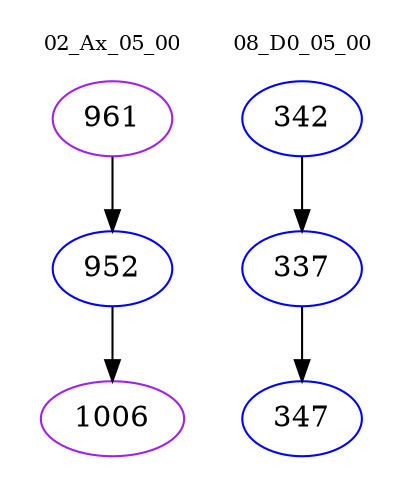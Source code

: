 digraph{
subgraph cluster_0 {
color = white
label = "02_Ax_05_00";
fontsize=10;
T0_961 [label="961", color="purple"]
T0_961 -> T0_952 [color="black"]
T0_952 [label="952", color="blue"]
T0_952 -> T0_1006 [color="black"]
T0_1006 [label="1006", color="purple"]
}
subgraph cluster_1 {
color = white
label = "08_D0_05_00";
fontsize=10;
T1_342 [label="342", color="blue"]
T1_342 -> T1_337 [color="black"]
T1_337 [label="337", color="blue"]
T1_337 -> T1_347 [color="black"]
T1_347 [label="347", color="blue"]
}
}
